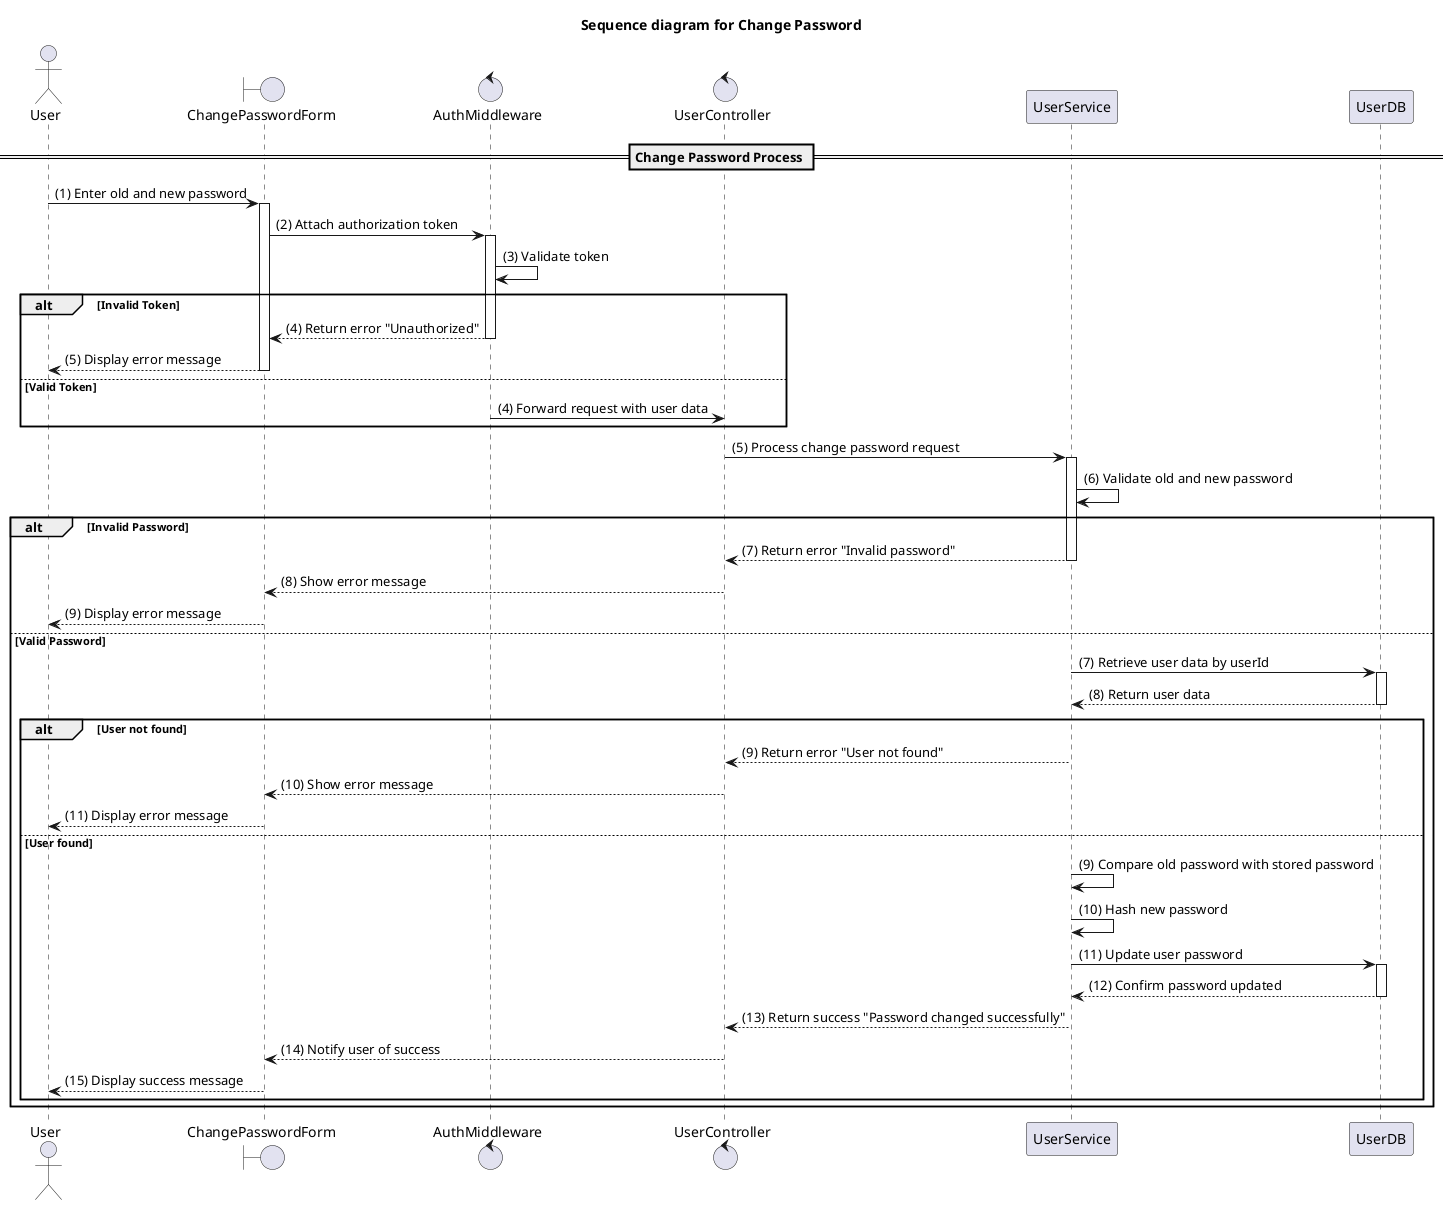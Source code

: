 @startuml

title Sequence diagram for Change Password

actor User
boundary ChangePasswordForm
control AuthMiddleware
control UserController
participant UserService
participant Database as "UserDB"

== Change Password Process ==
User -> ChangePasswordForm: (1) Enter old and new password
activate ChangePasswordForm
ChangePasswordForm -> AuthMiddleware: (2) Attach authorization token
activate AuthMiddleware
AuthMiddleware -> AuthMiddleware: (3) Validate token
alt Invalid Token
    AuthMiddleware --> ChangePasswordForm: (4) Return error "Unauthorized"
    deactivate AuthMiddleware
    ChangePasswordForm --> User: (5) Display error message
    deactivate ChangePasswordForm
else Valid Token
    AuthMiddleware -> UserController: (4) Forward request with user data
    deactivate AuthMiddleware
end

UserController -> UserService: (5) Process change password request
activate UserService
UserService -> UserService: (6) Validate old and new password
alt Invalid Password
    UserService --> UserController: (7) Return error "Invalid password"
    deactivate UserService
    UserController --> ChangePasswordForm: (8) Show error message
    deactivate UserController
    ChangePasswordForm --> User: (9) Display error message
    deactivate ChangePasswordForm
else Valid Password
    UserService -> Database: (7) Retrieve user data by userId
    activate Database
    Database --> UserService: (8) Return user data
    deactivate Database

    alt User not found
        UserService --> UserController: (9) Return error "User not found"
        deactivate UserService
        UserController --> ChangePasswordForm: (10) Show error message
        deactivate UserController
        ChangePasswordForm --> User: (11) Display error message
        deactivate ChangePasswordForm
    else User found
        UserService -> UserService: (9) Compare old password with stored password
        UserService -> UserService: (10) Hash new password
        UserService -> Database: (11) Update user password
        activate Database
        Database --> UserService: (12) Confirm password updated
        deactivate Database
        UserService --> UserController: (13) Return success "Password changed successfully"
        deactivate UserService
        UserController --> ChangePasswordForm: (14) Notify user of success
        deactivate UserController
        ChangePasswordForm --> User: (15) Display success message
        deactivate ChangePasswordForm
    end
end

@enduml